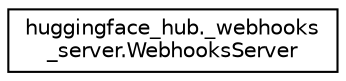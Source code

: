 digraph "Graphical Class Hierarchy"
{
 // LATEX_PDF_SIZE
  edge [fontname="Helvetica",fontsize="10",labelfontname="Helvetica",labelfontsize="10"];
  node [fontname="Helvetica",fontsize="10",shape=record];
  rankdir="LR";
  Node0 [label="huggingface_hub._webhooks\l_server.WebhooksServer",height=0.2,width=0.4,color="black", fillcolor="white", style="filled",URL="$classhuggingface__hub_1_1__webhooks__server_1_1WebhooksServer.html",tooltip=" "];
}
